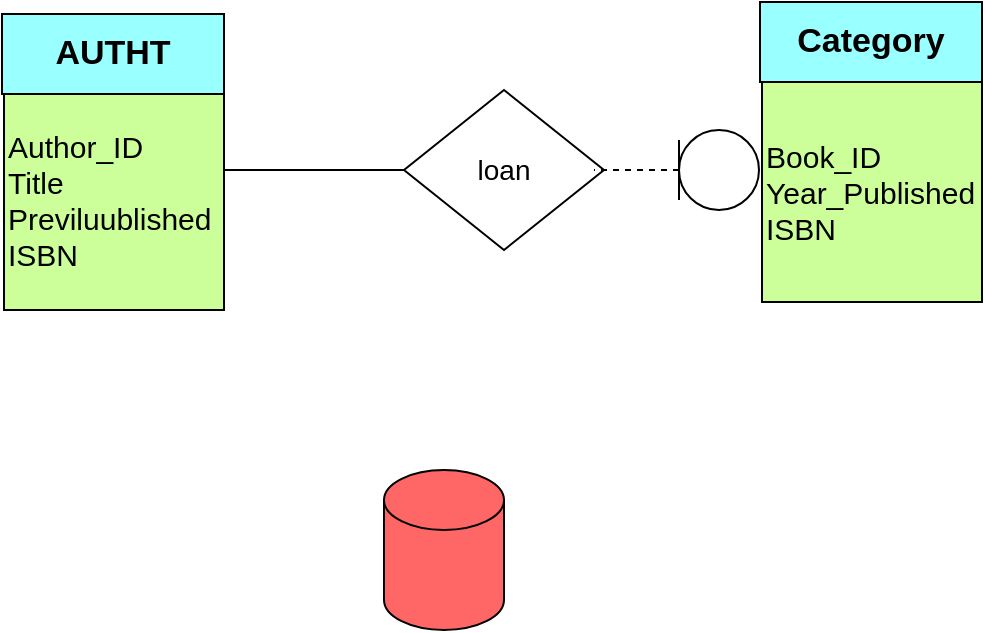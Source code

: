 <mxfile version="26.2.14">
  <diagram name="Page-1" id="FoEoWMVOJTnuln3-TEQc">
    <mxGraphModel dx="872" dy="489" grid="1" gridSize="10" guides="1" tooltips="1" connect="1" arrows="1" fold="1" page="1" pageScale="1" pageWidth="850" pageHeight="1100" math="0" shadow="0">
      <root>
        <mxCell id="0" />
        <mxCell id="1" parent="0" />
        <mxCell id="AqOa6sonlPo9D2rfYCfu-1" value="&lt;font style=&quot;font-size: 14px;&quot;&gt;loan&lt;/font&gt;" style="rhombus;whiteSpace=wrap;html=1;" parent="1" vertex="1">
          <mxGeometry x="330" y="80" width="100" height="80" as="geometry" />
        </mxCell>
        <mxCell id="AqOa6sonlPo9D2rfYCfu-2" value="&lt;font style=&quot;font-size: 15px;&quot;&gt;Author_ID&lt;/font&gt;&lt;div&gt;&lt;font style=&quot;font-size: 15px;&quot;&gt;Title&lt;/font&gt;&lt;/div&gt;&lt;div&gt;&lt;font style=&quot;font-size: 15px;&quot;&gt;Previluublished&lt;/font&gt;&lt;/div&gt;&lt;div&gt;&lt;font style=&quot;font-size: 15px;&quot;&gt;ISBN&lt;/font&gt;&lt;/div&gt;" style="whiteSpace=wrap;html=1;aspect=fixed;align=left;fillColor=#CCFF99;" parent="1" vertex="1">
          <mxGeometry x="130" y="80" width="110" height="110" as="geometry" />
        </mxCell>
        <mxCell id="AqOa6sonlPo9D2rfYCfu-3" value="&lt;b&gt;&lt;font style=&quot;font-size: 17px;&quot;&gt;AUTHT&lt;/font&gt;&lt;/b&gt;" style="rounded=0;whiteSpace=wrap;html=1;fillColor=#99FFFF;" parent="1" vertex="1">
          <mxGeometry x="129" y="42" width="111" height="40" as="geometry" />
        </mxCell>
        <mxCell id="AqOa6sonlPo9D2rfYCfu-4" value="" style="endArrow=none;html=1;rounded=0;" parent="1" edge="1">
          <mxGeometry width="50" height="50" relative="1" as="geometry">
            <mxPoint x="240" y="120" as="sourcePoint" />
            <mxPoint x="330" y="120" as="targetPoint" />
            <Array as="points">
              <mxPoint x="300" y="120" />
            </Array>
          </mxGeometry>
        </mxCell>
        <mxCell id="AqOa6sonlPo9D2rfYCfu-5" value="" style="shape=umlLifeline;perimeter=lifelinePerimeter;whiteSpace=wrap;html=1;container=1;dropTarget=0;collapsible=0;recursiveResize=0;outlineConnect=0;portConstraint=eastwest;newEdgeStyle={&quot;curved&quot;:0,&quot;rounded&quot;:0};participant=umlEntity;rotation=90;size=40;" parent="1" vertex="1">
          <mxGeometry x="446.25" y="78.75" width="40" height="82.5" as="geometry" />
        </mxCell>
        <mxCell id="AqOa6sonlPo9D2rfYCfu-6" value="&lt;span style=&quot;font-size: 15px;&quot;&gt;Book_ID&lt;/span&gt;&lt;div&gt;&lt;span style=&quot;font-size: 15px;&quot;&gt;Year_Published&lt;/span&gt;&lt;/div&gt;&lt;div&gt;&lt;span style=&quot;font-size: 15px;&quot;&gt;ISBN&lt;/span&gt;&lt;/div&gt;" style="whiteSpace=wrap;html=1;aspect=fixed;align=left;fillColor=#CCFF99;" parent="1" vertex="1">
          <mxGeometry x="509" y="76" width="110" height="110" as="geometry" />
        </mxCell>
        <mxCell id="AqOa6sonlPo9D2rfYCfu-7" value="&lt;span style=&quot;font-size: 17px;&quot;&gt;&lt;b&gt;Category&lt;/b&gt;&lt;/span&gt;" style="rounded=0;whiteSpace=wrap;html=1;fillColor=#99FFFF;" parent="1" vertex="1">
          <mxGeometry x="508" y="36" width="111" height="40" as="geometry" />
        </mxCell>
        <mxCell id="heS-apC7RwUpxdM9aNpH-1" value="" style="shape=cylinder3;whiteSpace=wrap;html=1;boundedLbl=1;backgroundOutline=1;size=15;fillColor=#FF6666;" vertex="1" parent="1">
          <mxGeometry x="320" y="270" width="60" height="80" as="geometry" />
        </mxCell>
      </root>
    </mxGraphModel>
  </diagram>
</mxfile>
